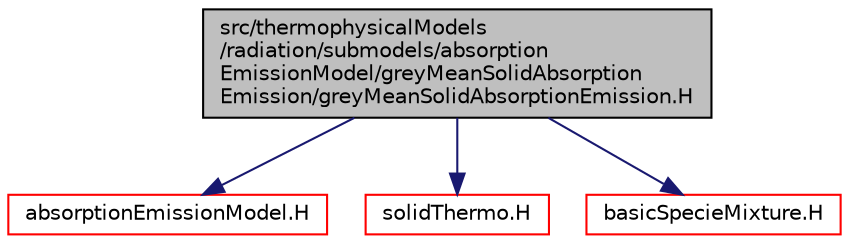 digraph "src/thermophysicalModels/radiation/submodels/absorptionEmissionModel/greyMeanSolidAbsorptionEmission/greyMeanSolidAbsorptionEmission.H"
{
  bgcolor="transparent";
  edge [fontname="Helvetica",fontsize="10",labelfontname="Helvetica",labelfontsize="10"];
  node [fontname="Helvetica",fontsize="10",shape=record];
  Node0 [label="src/thermophysicalModels\l/radiation/submodels/absorption\lEmissionModel/greyMeanSolidAbsorption\lEmission/greyMeanSolidAbsorptionEmission.H",height=0.2,width=0.4,color="black", fillcolor="grey75", style="filled", fontcolor="black"];
  Node0 -> Node1 [color="midnightblue",fontsize="10",style="solid",fontname="Helvetica"];
  Node1 [label="absorptionEmissionModel.H",height=0.2,width=0.4,color="red",URL="$a16457.html"];
  Node0 -> Node317 [color="midnightblue",fontsize="10",style="solid",fontname="Helvetica"];
  Node317 [label="solidThermo.H",height=0.2,width=0.4,color="red",URL="$a16841.html"];
  Node0 -> Node320 [color="midnightblue",fontsize="10",style="solid",fontname="Helvetica"];
  Node320 [label="basicSpecieMixture.H",height=0.2,width=0.4,color="red",URL="$a16622.html"];
}
